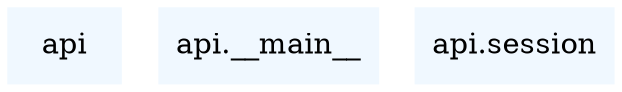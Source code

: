 digraph "packages" {
rankdir=BT
charset="utf-8"
"api" [color="aliceblue", label="api", shape="box", style="filled"];
"api.__main__" [color="aliceblue", label="api.__main__", shape="box", style="filled"];
"api.session" [color="aliceblue", label="api.session", shape="box", style="filled"];
}
